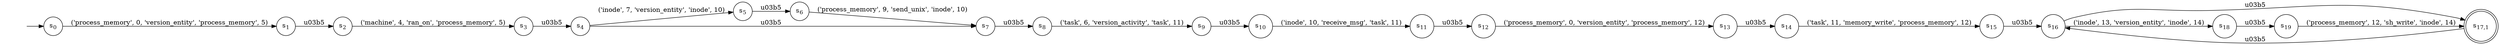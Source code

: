 digraph NFA {
    rankdir = LR;
    I [style = invis];
    I -> S0;
    S0 [label = <s<sub>0</sub>>, shape = circle];
    S1 [label = <s<sub>1</sub>>, shape = circle];
    S2 [label = <s<sub>2</sub>>, shape = circle];
    S3 [label = <s<sub>3</sub>>, shape = circle];
    S4 [label = <s<sub>4</sub>>, shape = circle];
    S5 [label = <s<sub>5</sub>>, shape = circle];
    S6 [label = <s<sub>6</sub>>, shape = circle];
    S7 [label = <s<sub>7</sub>>, shape = circle];
    S8 [label = <s<sub>8</sub>>, shape = circle];
    S9 [label = <s<sub>9</sub>>, shape = circle];
    S10 [label = <s<sub>10</sub>>, shape = circle];
    S11 [label = <s<sub>11</sub>>, shape = circle];
    S12 [label = <s<sub>12</sub>>, shape = circle];
    S13 [label = <s<sub>13</sub>>, shape = circle];
    S14 [label = <s<sub>14</sub>>, shape = circle];
    S15 [label = <s<sub>15</sub>>, shape = circle];
    S16 [label = <s<sub>16</sub>>, shape = circle];
    S17 [label = <s<sub>17,1</sub>>, shape = circle, peripheries = 2];
    S17 -> S16 [label = "\u03b5"];
    S16 -> S17 [label = "\u03b5"];
    S18 [label = <s<sub>18</sub>>, shape = circle];
    S19 [label = <s<sub>19</sub>>, shape = circle];
    S19 -> S17 [label = "('process_memory', 12, 'sh_write', 'inode', 14)"];
    S18 -> S19 [label = "\u03b5"];
    S16 -> S18 [label = "('inode', 13, 'version_entity', 'inode', 14)"];
    S15 -> S16 [label = "\u03b5"];
    S14 -> S15 [label = "('task', 11, 'memory_write', 'process_memory', 12)"];
    S13 -> S14 [label = "\u03b5"];
    S12 -> S13 [label = "('process_memory', 0, 'version_entity', 'process_memory', 12)"];
    S11 -> S12 [label = "\u03b5"];
    S10 -> S11 [label = "('inode', 10, 'receive_msg', 'task', 11)"];
    S9 -> S10 [label = "\u03b5"];
    S8 -> S9 [label = "('task', 6, 'version_activity', 'task', 11)"];
    S7 -> S8 [label = "\u03b5"];
    S6 -> S7 [label = "('process_memory', 9, 'send_unix', 'inode', 10)"];
    S5 -> S6 [label = "\u03b5"];
    S4 -> S5 [label = "('inode', 7, 'version_entity', 'inode', 10)"];
    S4 -> S7 [label = "\u03b5"];
    S3 -> S4 [label = "\u03b5"];
    S2 -> S3 [label = "('machine', 4, 'ran_on', 'process_memory', 5)"];
    S1 -> S2 [label = "\u03b5"];
    S0 -> S1 [label = "('process_memory', 0, 'version_entity', 'process_memory', 5)"];
}
